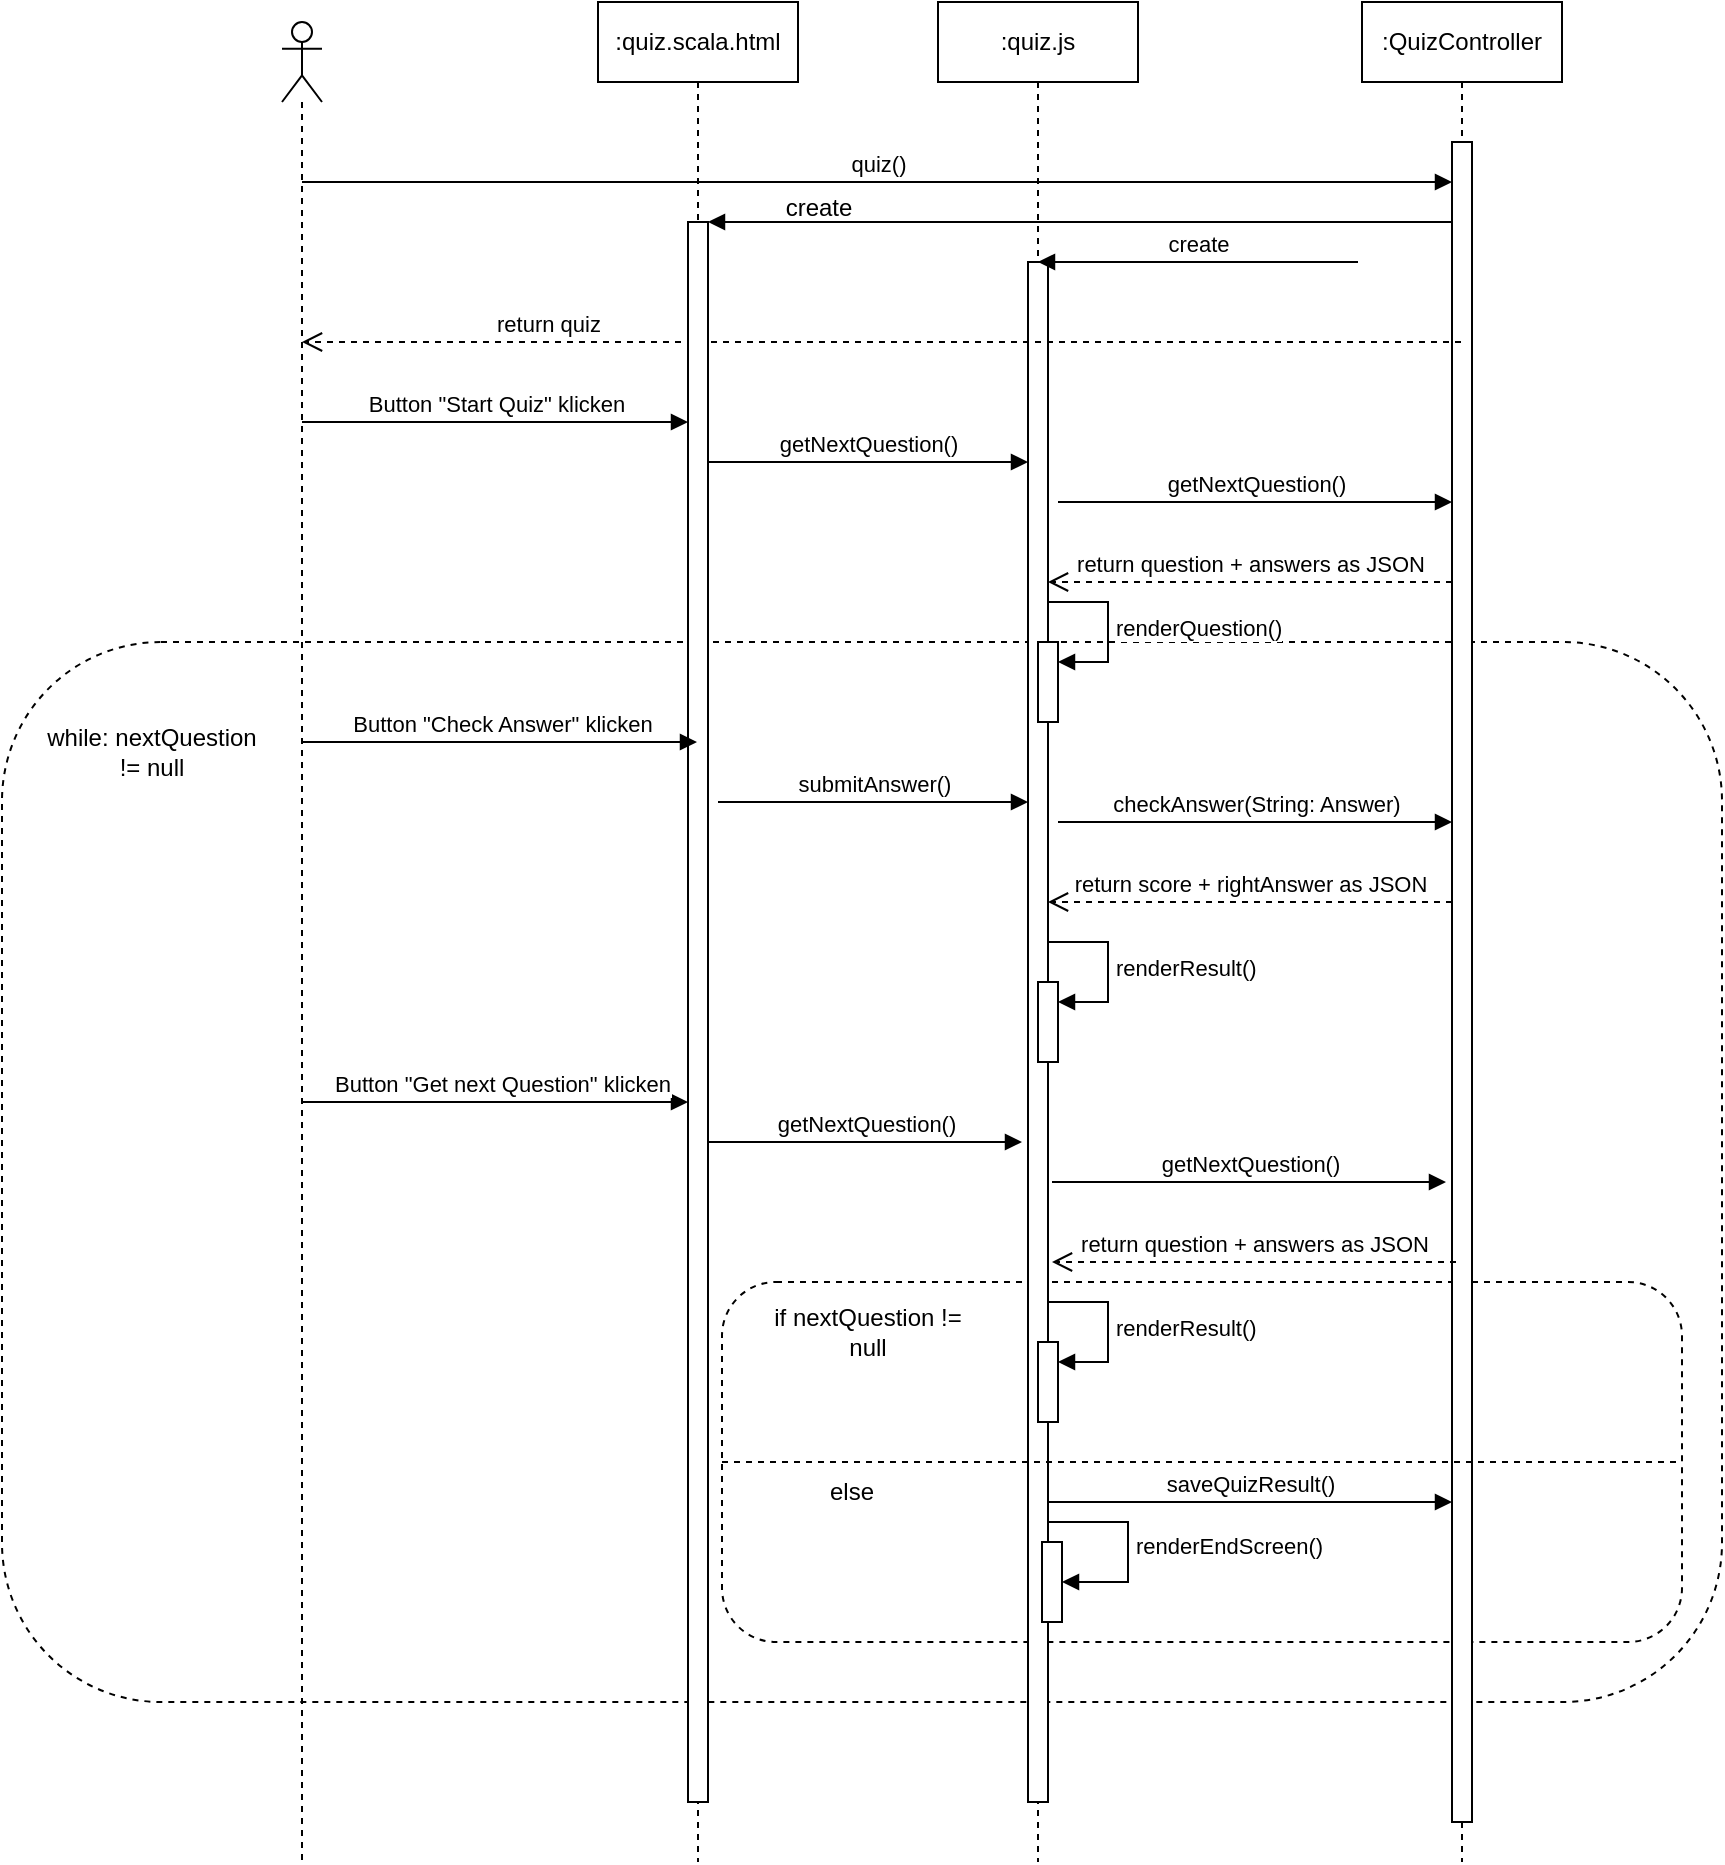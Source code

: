 <mxfile version="21.3.7" type="device">
  <diagram name="Page-1" id="2YBvvXClWsGukQMizWep">
    <mxGraphModel dx="3056" dy="1298" grid="1" gridSize="10" guides="1" tooltips="1" connect="1" arrows="1" fold="1" page="1" pageScale="1" pageWidth="850" pageHeight="1100" math="0" shadow="0">
      <root>
        <mxCell id="0" />
        <mxCell id="1" parent="0" />
        <mxCell id="hPL52UK8qWKY7AUk1H3N-31" value="" style="rounded=1;whiteSpace=wrap;html=1;dashed=1;" vertex="1" parent="1">
          <mxGeometry x="-100" y="350" width="860" height="530" as="geometry" />
        </mxCell>
        <mxCell id="hPL52UK8qWKY7AUk1H3N-43" value="" style="rounded=1;whiteSpace=wrap;html=1;dashed=1;" vertex="1" parent="1">
          <mxGeometry x="260" y="670" width="480" height="180" as="geometry" />
        </mxCell>
        <mxCell id="aM9ryv3xv72pqoxQDRHE-1" value=":QuizController" style="shape=umlLifeline;perimeter=lifelinePerimeter;whiteSpace=wrap;html=1;container=0;dropTarget=0;collapsible=0;recursiveResize=0;outlineConnect=0;portConstraint=eastwest;newEdgeStyle={&quot;edgeStyle&quot;:&quot;elbowEdgeStyle&quot;,&quot;elbow&quot;:&quot;vertical&quot;,&quot;curved&quot;:0,&quot;rounded&quot;:0};" parent="1" vertex="1">
          <mxGeometry x="580" y="30" width="100" height="930" as="geometry" />
        </mxCell>
        <mxCell id="aM9ryv3xv72pqoxQDRHE-2" value="" style="html=1;points=[];perimeter=orthogonalPerimeter;outlineConnect=0;targetShapes=umlLifeline;portConstraint=eastwest;newEdgeStyle={&quot;edgeStyle&quot;:&quot;elbowEdgeStyle&quot;,&quot;elbow&quot;:&quot;vertical&quot;,&quot;curved&quot;:0,&quot;rounded&quot;:0};" parent="aM9ryv3xv72pqoxQDRHE-1" vertex="1">
          <mxGeometry x="45" y="70" width="10" height="840" as="geometry" />
        </mxCell>
        <mxCell id="aM9ryv3xv72pqoxQDRHE-5" value=":quiz.js" style="shape=umlLifeline;perimeter=lifelinePerimeter;whiteSpace=wrap;html=1;container=0;dropTarget=0;collapsible=0;recursiveResize=0;outlineConnect=0;portConstraint=eastwest;newEdgeStyle={&quot;edgeStyle&quot;:&quot;elbowEdgeStyle&quot;,&quot;elbow&quot;:&quot;vertical&quot;,&quot;curved&quot;:0,&quot;rounded&quot;:0};" parent="1" vertex="1">
          <mxGeometry x="368" y="30" width="100" height="930" as="geometry" />
        </mxCell>
        <mxCell id="aM9ryv3xv72pqoxQDRHE-6" value="" style="html=1;points=[];perimeter=orthogonalPerimeter;outlineConnect=0;targetShapes=umlLifeline;portConstraint=eastwest;newEdgeStyle={&quot;edgeStyle&quot;:&quot;elbowEdgeStyle&quot;,&quot;elbow&quot;:&quot;vertical&quot;,&quot;curved&quot;:0,&quot;rounded&quot;:0};" parent="aM9ryv3xv72pqoxQDRHE-5" vertex="1">
          <mxGeometry x="45" y="130" width="10" height="770" as="geometry" />
        </mxCell>
        <mxCell id="hPL52UK8qWKY7AUk1H3N-21" value="" style="html=1;points=[];perimeter=orthogonalPerimeter;outlineConnect=0;targetShapes=umlLifeline;portConstraint=eastwest;newEdgeStyle={&quot;edgeStyle&quot;:&quot;elbowEdgeStyle&quot;,&quot;elbow&quot;:&quot;vertical&quot;,&quot;curved&quot;:0,&quot;rounded&quot;:0};" vertex="1" parent="aM9ryv3xv72pqoxQDRHE-5">
          <mxGeometry x="50" y="320" width="10" height="40" as="geometry" />
        </mxCell>
        <mxCell id="hPL52UK8qWKY7AUk1H3N-22" value="renderQuestion()" style="html=1;align=left;spacingLeft=2;endArrow=block;rounded=0;edgeStyle=orthogonalEdgeStyle;curved=0;rounded=0;" edge="1" target="hPL52UK8qWKY7AUk1H3N-21" parent="aM9ryv3xv72pqoxQDRHE-5">
          <mxGeometry relative="1" as="geometry">
            <mxPoint x="55" y="300" as="sourcePoint" />
            <Array as="points">
              <mxPoint x="85" y="330" />
            </Array>
          </mxGeometry>
        </mxCell>
        <mxCell id="hPL52UK8qWKY7AUk1H3N-28" value="" style="html=1;points=[];perimeter=orthogonalPerimeter;outlineConnect=0;targetShapes=umlLifeline;portConstraint=eastwest;newEdgeStyle={&quot;edgeStyle&quot;:&quot;elbowEdgeStyle&quot;,&quot;elbow&quot;:&quot;vertical&quot;,&quot;curved&quot;:0,&quot;rounded&quot;:0};" vertex="1" parent="aM9ryv3xv72pqoxQDRHE-5">
          <mxGeometry x="50" y="490" width="10" height="40" as="geometry" />
        </mxCell>
        <mxCell id="hPL52UK8qWKY7AUk1H3N-29" value="renderResult()" style="html=1;align=left;spacingLeft=2;endArrow=block;rounded=0;edgeStyle=orthogonalEdgeStyle;curved=0;rounded=0;" edge="1" parent="aM9ryv3xv72pqoxQDRHE-5" target="hPL52UK8qWKY7AUk1H3N-28">
          <mxGeometry relative="1" as="geometry">
            <mxPoint x="55" y="470" as="sourcePoint" />
            <Array as="points">
              <mxPoint x="85" y="500" />
            </Array>
          </mxGeometry>
        </mxCell>
        <mxCell id="hPL52UK8qWKY7AUk1H3N-41" value="" style="html=1;points=[];perimeter=orthogonalPerimeter;outlineConnect=0;targetShapes=umlLifeline;portConstraint=eastwest;newEdgeStyle={&quot;edgeStyle&quot;:&quot;elbowEdgeStyle&quot;,&quot;elbow&quot;:&quot;vertical&quot;,&quot;curved&quot;:0,&quot;rounded&quot;:0};" vertex="1" parent="aM9ryv3xv72pqoxQDRHE-5">
          <mxGeometry x="50" y="670" width="10" height="40" as="geometry" />
        </mxCell>
        <mxCell id="hPL52UK8qWKY7AUk1H3N-42" value="renderResult()" style="html=1;align=left;spacingLeft=2;endArrow=block;rounded=0;edgeStyle=orthogonalEdgeStyle;curved=0;rounded=0;" edge="1" parent="aM9ryv3xv72pqoxQDRHE-5" target="hPL52UK8qWKY7AUk1H3N-41">
          <mxGeometry relative="1" as="geometry">
            <mxPoint x="55" y="650" as="sourcePoint" />
            <Array as="points">
              <mxPoint x="85" y="680" />
            </Array>
          </mxGeometry>
        </mxCell>
        <mxCell id="hPL52UK8qWKY7AUk1H3N-1" value=":quiz.scala.html" style="shape=umlLifeline;perimeter=lifelinePerimeter;whiteSpace=wrap;html=1;container=0;dropTarget=0;collapsible=0;recursiveResize=0;outlineConnect=0;portConstraint=eastwest;newEdgeStyle={&quot;edgeStyle&quot;:&quot;elbowEdgeStyle&quot;,&quot;elbow&quot;:&quot;vertical&quot;,&quot;curved&quot;:0,&quot;rounded&quot;:0};" vertex="1" parent="1">
          <mxGeometry x="198" y="30" width="100" height="930" as="geometry" />
        </mxCell>
        <mxCell id="hPL52UK8qWKY7AUk1H3N-5" value="" style="shape=umlLifeline;perimeter=lifelinePerimeter;whiteSpace=wrap;html=1;container=1;dropTarget=0;collapsible=0;recursiveResize=0;outlineConnect=0;portConstraint=eastwest;newEdgeStyle={&quot;edgeStyle&quot;:&quot;elbowEdgeStyle&quot;,&quot;elbow&quot;:&quot;vertical&quot;,&quot;curved&quot;:0,&quot;rounded&quot;:0};participant=umlActor;" vertex="1" parent="1">
          <mxGeometry x="40" y="40" width="20" height="920" as="geometry" />
        </mxCell>
        <mxCell id="hPL52UK8qWKY7AUk1H3N-7" value="quiz()" style="html=1;verticalAlign=bottom;endArrow=block;edgeStyle=elbowEdgeStyle;elbow=vertical;curved=0;rounded=0;" edge="1" parent="1" target="aM9ryv3xv72pqoxQDRHE-2">
          <mxGeometry width="80" relative="1" as="geometry">
            <mxPoint x="50" y="120" as="sourcePoint" />
            <mxPoint x="130" y="120" as="targetPoint" />
          </mxGeometry>
        </mxCell>
        <mxCell id="hPL52UK8qWKY7AUk1H3N-8" value="" style="html=1;verticalAlign=bottom;endArrow=block;edgeStyle=elbowEdgeStyle;elbow=vertical;curved=0;rounded=0;" edge="1" parent="1" source="hPL52UK8qWKY7AUk1H3N-2" target="hPL52UK8qWKY7AUk1H3N-1">
          <mxGeometry width="80" relative="1" as="geometry">
            <mxPoint x="388" y="120" as="sourcePoint" />
            <mxPoint x="348" y="120" as="targetPoint" />
            <Array as="points" />
          </mxGeometry>
        </mxCell>
        <mxCell id="hPL52UK8qWKY7AUk1H3N-12" value="return quiz" style="html=1;verticalAlign=bottom;endArrow=open;dashed=1;endSize=8;edgeStyle=elbowEdgeStyle;elbow=vertical;curved=0;rounded=0;" edge="1" parent="1" source="aM9ryv3xv72pqoxQDRHE-1" target="hPL52UK8qWKY7AUk1H3N-5">
          <mxGeometry x="0.576" relative="1" as="geometry">
            <mxPoint x="140" y="160.28" as="sourcePoint" />
            <mxPoint x="60" y="160.28" as="targetPoint" />
            <Array as="points">
              <mxPoint x="230" y="200" />
              <mxPoint x="110" y="190" />
              <mxPoint x="250" y="160" />
              <mxPoint x="280" y="160" />
            </Array>
            <mxPoint as="offset" />
          </mxGeometry>
        </mxCell>
        <mxCell id="hPL52UK8qWKY7AUk1H3N-13" value="Button &quot;Start Quiz&quot; klicken" style="html=1;verticalAlign=bottom;endArrow=block;edgeStyle=elbowEdgeStyle;elbow=vertical;curved=0;rounded=0;" edge="1" parent="1" source="hPL52UK8qWKY7AUk1H3N-5" target="hPL52UK8qWKY7AUk1H3N-2">
          <mxGeometry width="80" relative="1" as="geometry">
            <mxPoint x="50" y="200" as="sourcePoint" />
            <mxPoint x="130" y="200" as="targetPoint" />
            <Array as="points">
              <mxPoint x="80" y="240" />
            </Array>
          </mxGeometry>
        </mxCell>
        <mxCell id="hPL52UK8qWKY7AUk1H3N-14" value="" style="html=1;verticalAlign=bottom;endArrow=block;edgeStyle=elbowEdgeStyle;elbow=vertical;curved=0;rounded=0;" edge="1" parent="1" source="aM9ryv3xv72pqoxQDRHE-2" target="hPL52UK8qWKY7AUk1H3N-2">
          <mxGeometry width="80" relative="1" as="geometry">
            <mxPoint x="383" y="160" as="sourcePoint" />
            <mxPoint x="248" y="160" as="targetPoint" />
            <Array as="points">
              <mxPoint x="278" y="140" />
              <mxPoint x="378" y="130" />
            </Array>
          </mxGeometry>
        </mxCell>
        <mxCell id="hPL52UK8qWKY7AUk1H3N-2" value="" style="html=1;points=[];perimeter=orthogonalPerimeter;outlineConnect=0;targetShapes=umlLifeline;portConstraint=eastwest;newEdgeStyle={&quot;edgeStyle&quot;:&quot;elbowEdgeStyle&quot;,&quot;elbow&quot;:&quot;vertical&quot;,&quot;curved&quot;:0,&quot;rounded&quot;:0};" vertex="1" parent="1">
          <mxGeometry x="243" y="140" width="10" height="790" as="geometry" />
        </mxCell>
        <mxCell id="hPL52UK8qWKY7AUk1H3N-16" value="create" style="text;html=1;align=center;verticalAlign=middle;resizable=0;points=[];autosize=1;strokeColor=none;fillColor=none;" vertex="1" parent="1">
          <mxGeometry x="278" y="118" width="60" height="30" as="geometry" />
        </mxCell>
        <mxCell id="hPL52UK8qWKY7AUk1H3N-17" value="getNextQuestion()" style="html=1;verticalAlign=bottom;endArrow=block;edgeStyle=elbowEdgeStyle;elbow=vertical;curved=0;rounded=0;" edge="1" parent="1" source="hPL52UK8qWKY7AUk1H3N-2" target="aM9ryv3xv72pqoxQDRHE-6">
          <mxGeometry width="80" relative="1" as="geometry">
            <mxPoint x="258" y="260" as="sourcePoint" />
            <mxPoint x="390" y="260" as="targetPoint" />
            <Array as="points">
              <mxPoint x="410" y="260" />
            </Array>
          </mxGeometry>
        </mxCell>
        <mxCell id="hPL52UK8qWKY7AUk1H3N-18" value="create" style="html=1;verticalAlign=bottom;endArrow=block;edgeStyle=elbowEdgeStyle;elbow=vertical;curved=0;rounded=0;" edge="1" parent="1" target="aM9ryv3xv72pqoxQDRHE-5">
          <mxGeometry x="-1" width="80" relative="1" as="geometry">
            <mxPoint x="498" y="160" as="sourcePoint" />
            <mxPoint x="578" y="160" as="targetPoint" />
            <Array as="points">
              <mxPoint x="578" y="160" />
            </Array>
            <mxPoint as="offset" />
          </mxGeometry>
        </mxCell>
        <mxCell id="hPL52UK8qWKY7AUk1H3N-19" value="getNextQuestion()" style="html=1;verticalAlign=bottom;endArrow=block;edgeStyle=elbowEdgeStyle;elbow=vertical;curved=0;rounded=0;" edge="1" parent="1" target="aM9ryv3xv72pqoxQDRHE-2">
          <mxGeometry width="80" relative="1" as="geometry">
            <mxPoint x="428" y="280" as="sourcePoint" />
            <mxPoint x="620" y="280" as="targetPoint" />
            <Array as="points">
              <mxPoint x="428" y="280" />
            </Array>
          </mxGeometry>
        </mxCell>
        <mxCell id="hPL52UK8qWKY7AUk1H3N-20" value="return question + answers as JSON" style="html=1;verticalAlign=bottom;endArrow=open;dashed=1;endSize=8;edgeStyle=elbowEdgeStyle;elbow=vertical;curved=0;rounded=0;" edge="1" parent="1" source="aM9ryv3xv72pqoxQDRHE-2" target="aM9ryv3xv72pqoxQDRHE-6">
          <mxGeometry relative="1" as="geometry">
            <mxPoint x="647.5" y="320" as="sourcePoint" />
            <mxPoint x="428" y="320" as="targetPoint" />
            <Array as="points">
              <mxPoint x="478" y="320" />
              <mxPoint x="468" y="320" />
              <mxPoint x="468" y="310" />
            </Array>
          </mxGeometry>
        </mxCell>
        <mxCell id="hPL52UK8qWKY7AUk1H3N-23" value="Button &quot;Check Answer&quot; klicken" style="html=1;verticalAlign=bottom;endArrow=block;edgeStyle=elbowEdgeStyle;elbow=vertical;curved=0;rounded=0;" edge="1" parent="1" target="hPL52UK8qWKY7AUk1H3N-1">
          <mxGeometry x="0.013" width="80" relative="1" as="geometry">
            <mxPoint x="50" y="400" as="sourcePoint" />
            <mxPoint x="225" y="340" as="targetPoint" />
            <Array as="points">
              <mxPoint x="150" y="400" />
              <mxPoint x="80" y="340" />
            </Array>
            <mxPoint as="offset" />
          </mxGeometry>
        </mxCell>
        <mxCell id="hPL52UK8qWKY7AUk1H3N-25" value="submitAnswer()" style="html=1;verticalAlign=bottom;endArrow=block;edgeStyle=elbowEdgeStyle;elbow=vertical;curved=0;rounded=0;" edge="1" parent="1">
          <mxGeometry width="80" relative="1" as="geometry">
            <mxPoint x="258" y="430" as="sourcePoint" />
            <mxPoint x="413" y="430" as="targetPoint" />
            <Array as="points">
              <mxPoint x="258" y="430" />
            </Array>
          </mxGeometry>
        </mxCell>
        <mxCell id="hPL52UK8qWKY7AUk1H3N-26" value="checkAnswer(String: Answer)" style="html=1;verticalAlign=bottom;endArrow=block;edgeStyle=elbowEdgeStyle;elbow=vertical;curved=0;rounded=0;" edge="1" parent="1" target="aM9ryv3xv72pqoxQDRHE-2">
          <mxGeometry x="0.002" width="80" relative="1" as="geometry">
            <mxPoint x="428" y="440" as="sourcePoint" />
            <mxPoint x="647.5" y="440" as="targetPoint" />
            <Array as="points">
              <mxPoint x="428" y="440" />
            </Array>
            <mxPoint as="offset" />
          </mxGeometry>
        </mxCell>
        <mxCell id="hPL52UK8qWKY7AUk1H3N-27" value="return score + rightAnswer as JSON" style="html=1;verticalAlign=bottom;endArrow=open;dashed=1;endSize=8;edgeStyle=elbowEdgeStyle;elbow=vertical;curved=0;rounded=0;" edge="1" parent="1" source="aM9ryv3xv72pqoxQDRHE-2" target="aM9ryv3xv72pqoxQDRHE-6">
          <mxGeometry relative="1" as="geometry">
            <mxPoint x="638" y="480" as="sourcePoint" />
            <mxPoint x="428" y="480" as="targetPoint" />
            <Array as="points">
              <mxPoint x="428" y="480" />
            </Array>
          </mxGeometry>
        </mxCell>
        <mxCell id="hPL52UK8qWKY7AUk1H3N-33" value="while: nextQuestion != null" style="text;html=1;strokeColor=none;fillColor=none;align=center;verticalAlign=middle;whiteSpace=wrap;rounded=0;" vertex="1" parent="1">
          <mxGeometry x="-80" y="390" width="110" height="30" as="geometry" />
        </mxCell>
        <mxCell id="hPL52UK8qWKY7AUk1H3N-35" value="Button &quot;Get next Question&quot; klicken" style="html=1;verticalAlign=bottom;endArrow=block;edgeStyle=elbowEdgeStyle;elbow=vertical;curved=0;rounded=0;" edge="1" parent="1" source="hPL52UK8qWKY7AUk1H3N-5">
          <mxGeometry x="0.038" width="80" relative="1" as="geometry">
            <mxPoint x="45" y="580" as="sourcePoint" />
            <mxPoint x="243" y="580" as="targetPoint" />
            <Array as="points">
              <mxPoint x="145" y="580" />
              <mxPoint x="75" y="520" />
            </Array>
            <mxPoint as="offset" />
          </mxGeometry>
        </mxCell>
        <mxCell id="hPL52UK8qWKY7AUk1H3N-36" value="getNextQuestion()" style="html=1;verticalAlign=bottom;endArrow=block;edgeStyle=elbowEdgeStyle;elbow=vertical;curved=0;rounded=0;" edge="1" parent="1" source="hPL52UK8qWKY7AUk1H3N-2">
          <mxGeometry width="80" relative="1" as="geometry">
            <mxPoint x="253" y="600" as="sourcePoint" />
            <mxPoint x="410" y="600" as="targetPoint" />
            <Array as="points">
              <mxPoint x="253" y="600" />
            </Array>
          </mxGeometry>
        </mxCell>
        <mxCell id="hPL52UK8qWKY7AUk1H3N-37" value="getNextQuestion()" style="html=1;verticalAlign=bottom;endArrow=block;edgeStyle=elbowEdgeStyle;elbow=vertical;curved=0;rounded=0;" edge="1" parent="1">
          <mxGeometry width="80" relative="1" as="geometry">
            <mxPoint x="425" y="620" as="sourcePoint" />
            <mxPoint x="622" y="620" as="targetPoint" />
            <Array as="points">
              <mxPoint x="425" y="620" />
            </Array>
          </mxGeometry>
        </mxCell>
        <mxCell id="hPL52UK8qWKY7AUk1H3N-39" value="return question + answers as JSON" style="html=1;verticalAlign=bottom;endArrow=open;dashed=1;endSize=8;edgeStyle=elbowEdgeStyle;elbow=vertical;curved=0;rounded=0;" edge="1" parent="1">
          <mxGeometry relative="1" as="geometry">
            <mxPoint x="627" y="660" as="sourcePoint" />
            <mxPoint x="425" y="660" as="targetPoint" />
            <Array as="points">
              <mxPoint x="480" y="660" />
              <mxPoint x="470" y="660" />
              <mxPoint x="470" y="650" />
            </Array>
          </mxGeometry>
        </mxCell>
        <mxCell id="hPL52UK8qWKY7AUk1H3N-44" value="if nextQuestion != null" style="text;html=1;strokeColor=none;fillColor=none;align=center;verticalAlign=middle;whiteSpace=wrap;rounded=0;" vertex="1" parent="1">
          <mxGeometry x="278" y="680" width="110" height="30" as="geometry" />
        </mxCell>
        <mxCell id="hPL52UK8qWKY7AUk1H3N-47" value="else" style="text;html=1;strokeColor=none;fillColor=none;align=center;verticalAlign=middle;whiteSpace=wrap;rounded=0;" vertex="1" parent="1">
          <mxGeometry x="270" y="760" width="110" height="30" as="geometry" />
        </mxCell>
        <mxCell id="hPL52UK8qWKY7AUk1H3N-51" value="" style="endArrow=none;dashed=1;html=1;rounded=0;exitX=0;exitY=0.5;exitDx=0;exitDy=0;entryX=1;entryY=0.5;entryDx=0;entryDy=0;" edge="1" parent="1" source="hPL52UK8qWKY7AUk1H3N-43" target="hPL52UK8qWKY7AUk1H3N-43">
          <mxGeometry width="50" height="50" relative="1" as="geometry">
            <mxPoint x="340" y="800" as="sourcePoint" />
            <mxPoint x="740" y="750" as="targetPoint" />
            <Array as="points" />
          </mxGeometry>
        </mxCell>
        <mxCell id="hPL52UK8qWKY7AUk1H3N-53" value="saveQuizResult()" style="html=1;verticalAlign=bottom;endArrow=block;edgeStyle=elbowEdgeStyle;elbow=vertical;curved=0;rounded=0;" edge="1" parent="1" source="aM9ryv3xv72pqoxQDRHE-6" target="aM9ryv3xv72pqoxQDRHE-2">
          <mxGeometry width="80" relative="1" as="geometry">
            <mxPoint x="450" y="800" as="sourcePoint" />
            <mxPoint x="530" y="800" as="targetPoint" />
            <Array as="points">
              <mxPoint x="440" y="780" />
            </Array>
          </mxGeometry>
        </mxCell>
        <mxCell id="hPL52UK8qWKY7AUk1H3N-55" value="" style="html=1;points=[];perimeter=orthogonalPerimeter;outlineConnect=0;targetShapes=umlLifeline;portConstraint=eastwest;newEdgeStyle={&quot;edgeStyle&quot;:&quot;elbowEdgeStyle&quot;,&quot;elbow&quot;:&quot;vertical&quot;,&quot;curved&quot;:0,&quot;rounded&quot;:0};" vertex="1" parent="1">
          <mxGeometry x="420" y="800" width="10" height="40" as="geometry" />
        </mxCell>
        <mxCell id="hPL52UK8qWKY7AUk1H3N-56" value="renderEndScreen()" style="html=1;align=left;spacingLeft=2;endArrow=block;rounded=0;edgeStyle=orthogonalEdgeStyle;curved=0;rounded=0;" edge="1" parent="1" target="hPL52UK8qWKY7AUk1H3N-55" source="aM9ryv3xv72pqoxQDRHE-6">
          <mxGeometry relative="1" as="geometry">
            <mxPoint x="433" y="690" as="sourcePoint" />
            <Array as="points">
              <mxPoint x="463" y="790" />
              <mxPoint x="463" y="820" />
            </Array>
          </mxGeometry>
        </mxCell>
      </root>
    </mxGraphModel>
  </diagram>
</mxfile>
